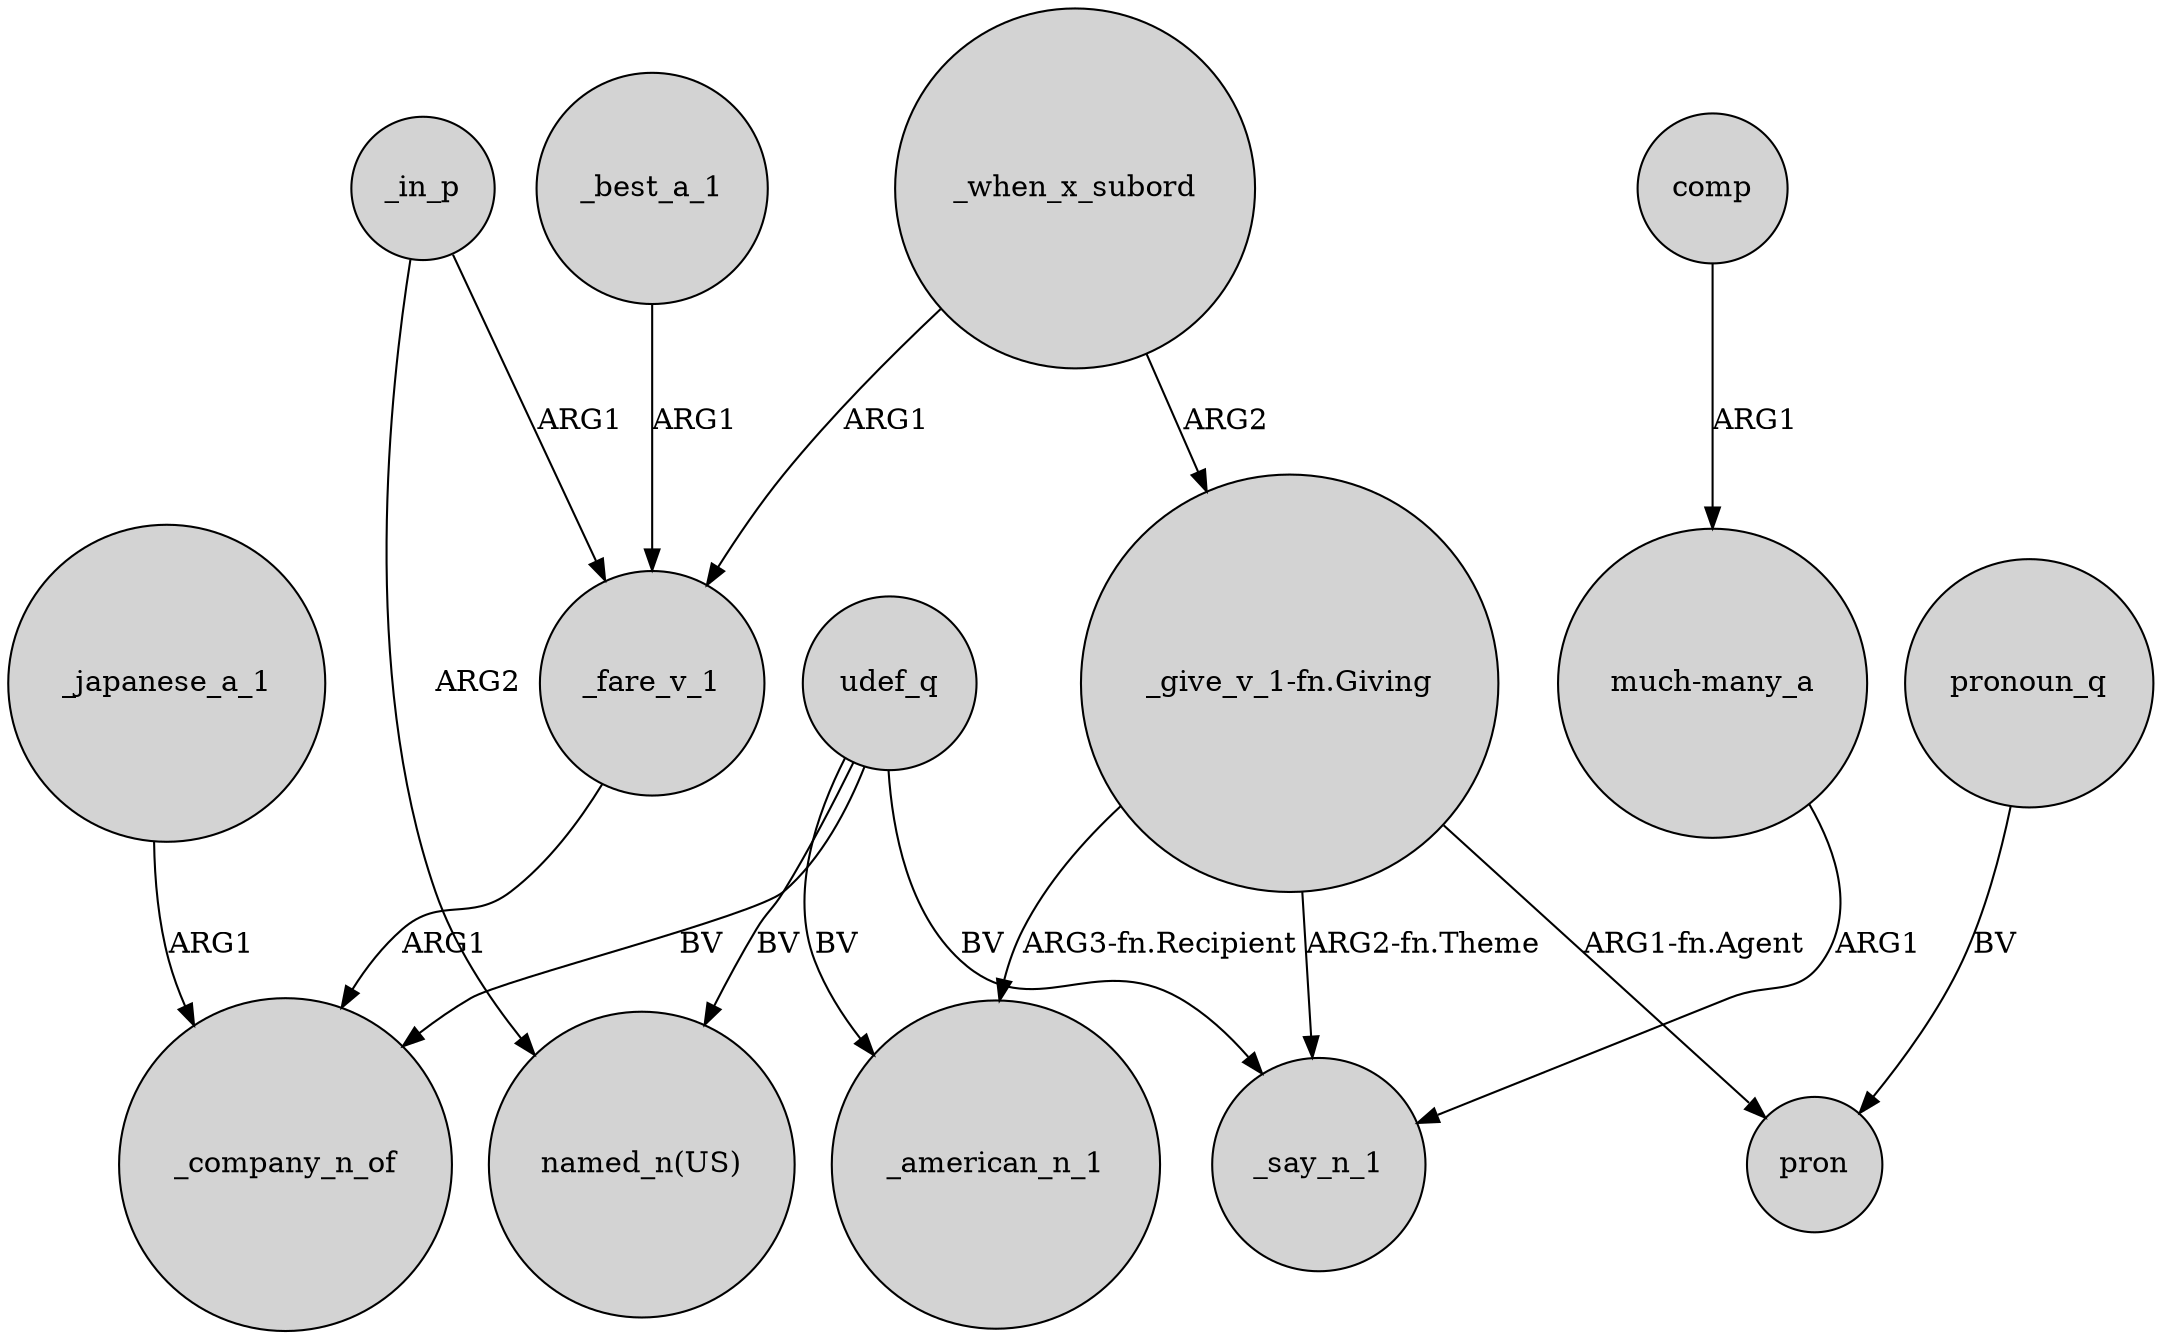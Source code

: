 digraph {
	node [shape=circle style=filled]
	_when_x_subord -> "_give_v_1-fn.Giving" [label=ARG2]
	_japanese_a_1 -> _company_n_of [label=ARG1]
	_fare_v_1 -> _company_n_of [label=ARG1]
	"_give_v_1-fn.Giving" -> _american_n_1 [label="ARG3-fn.Recipient"]
	udef_q -> "named_n(US)" [label=BV]
	comp -> "much-many_a" [label=ARG1]
	udef_q -> _company_n_of [label=BV]
	_in_p -> _fare_v_1 [label=ARG1]
	_in_p -> "named_n(US)" [label=ARG2]
	_when_x_subord -> _fare_v_1 [label=ARG1]
	udef_q -> _say_n_1 [label=BV]
	"_give_v_1-fn.Giving" -> pron [label="ARG1-fn.Agent"]
	"much-many_a" -> _say_n_1 [label=ARG1]
	"_give_v_1-fn.Giving" -> _say_n_1 [label="ARG2-fn.Theme"]
	udef_q -> _american_n_1 [label=BV]
	_best_a_1 -> _fare_v_1 [label=ARG1]
	pronoun_q -> pron [label=BV]
}
